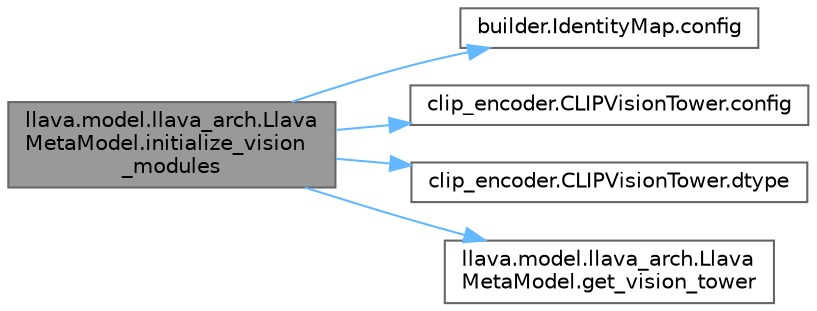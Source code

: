 digraph "llava.model.llava_arch.LlavaMetaModel.initialize_vision_modules"
{
 // LATEX_PDF_SIZE
  bgcolor="transparent";
  edge [fontname=Helvetica,fontsize=10,labelfontname=Helvetica,labelfontsize=10];
  node [fontname=Helvetica,fontsize=10,shape=box,height=0.2,width=0.4];
  rankdir="LR";
  Node1 [id="Node000001",label="llava.model.llava_arch.Llava\lMetaModel.initialize_vision\l_modules",height=0.2,width=0.4,color="gray40", fillcolor="grey60", style="filled", fontcolor="black",tooltip="Vision 모듈을 초기화하는 메서드"];
  Node1 -> Node2 [id="edge5_Node000001_Node000002",color="steelblue1",style="solid",tooltip=" "];
  Node2 [id="Node000002",label="builder.IdentityMap.config",height=0.2,width=0.4,color="grey40", fillcolor="white", style="filled",URL="$classbuilder_1_1_identity_map.html#ad13afe04e253a23786f9130c50305e16",tooltip="구성 정보 반환"];
  Node1 -> Node3 [id="edge6_Node000001_Node000003",color="steelblue1",style="solid",tooltip=" "];
  Node3 [id="Node000003",label="clip_encoder.CLIPVisionTower.config",height=0.2,width=0.4,color="grey40", fillcolor="white", style="filled",URL="$classclip__encoder_1_1_c_l_i_p_vision_tower.html#a401fce0c87d7c7afbb159f20fe143a99",tooltip="Vision Tower의 설정"];
  Node1 -> Node4 [id="edge7_Node000001_Node000004",color="steelblue1",style="solid",tooltip=" "];
  Node4 [id="Node000004",label="clip_encoder.CLIPVisionTower.dtype",height=0.2,width=0.4,color="grey40", fillcolor="white", style="filled",URL="$classclip__encoder_1_1_c_l_i_p_vision_tower.html#ad3388b41fc866537e34a9ce0e1af7ff6",tooltip="Vision Tower의 데이터 타입"];
  Node1 -> Node5 [id="edge8_Node000001_Node000005",color="steelblue1",style="solid",tooltip=" "];
  Node5 [id="Node000005",label="llava.model.llava_arch.Llava\lMetaModel.get_vision_tower",height=0.2,width=0.4,color="grey40", fillcolor="white", style="filled",URL="$classllava_1_1model_1_1llava__arch_1_1_llava_meta_model.html#a7145dd5c5cfabd05e3ecd2a269ca7443",tooltip="Vision Tower를 반환하는 메서드"];
}
